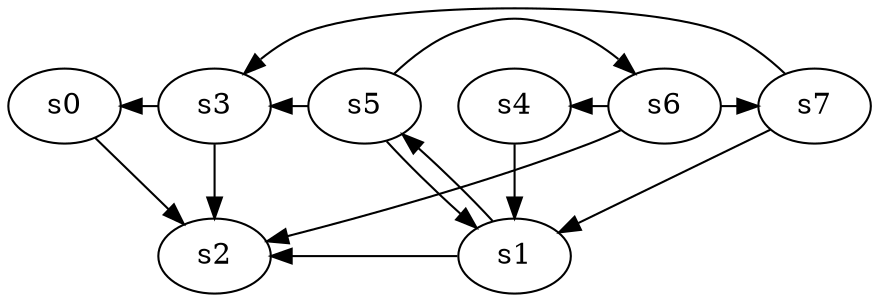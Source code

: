 digraph game_0875_complex_8 {
    s0 [name="s0", player=0];
    s1 [name="s1", player=0];
    s2 [name="s2", player=0];
    s3 [name="s3", player=1, target=1];
    s4 [name="s4", player=0];
    s5 [name="s5", player=1, target=1];
    s6 [name="s6", player=0, target=1];
    s7 [name="s7", player=1];

    s0 -> s2 [constraint="time % 2 == 1"];
    s1 -> s2 [constraint="time % 2 == 0 && time % 5 == 3"];
    s1 -> s5 [constraint="time % 2 == 0 || time % 4 == 3"];
    s3 -> s0 [constraint="time % 3 == 1 && time % 3 == 2"];
    s3 -> s2;
    s4 -> s1;
    s5 -> s1 [constraint="time % 8 == 4"];
    s5 -> s3 [constraint="time % 4 == 0 || time % 5 == 1"];
    s5 -> s6 [constraint="time % 4 == 1 && time % 5 == 3"];
    s6 -> s2 [constraint="time == 4 || time == 8 || time == 13 || time == 17"];
    s6 -> s4 [constraint="!(time % 6 == 3)"];
    s6 -> s7 [constraint="time % 6 == 3"];
    s7 -> s1 [constraint="time == 5 || time == 6 || time == 15 || time == 21 || time == 23"];
    s7 -> s3 [constraint="time == 12"];
}
